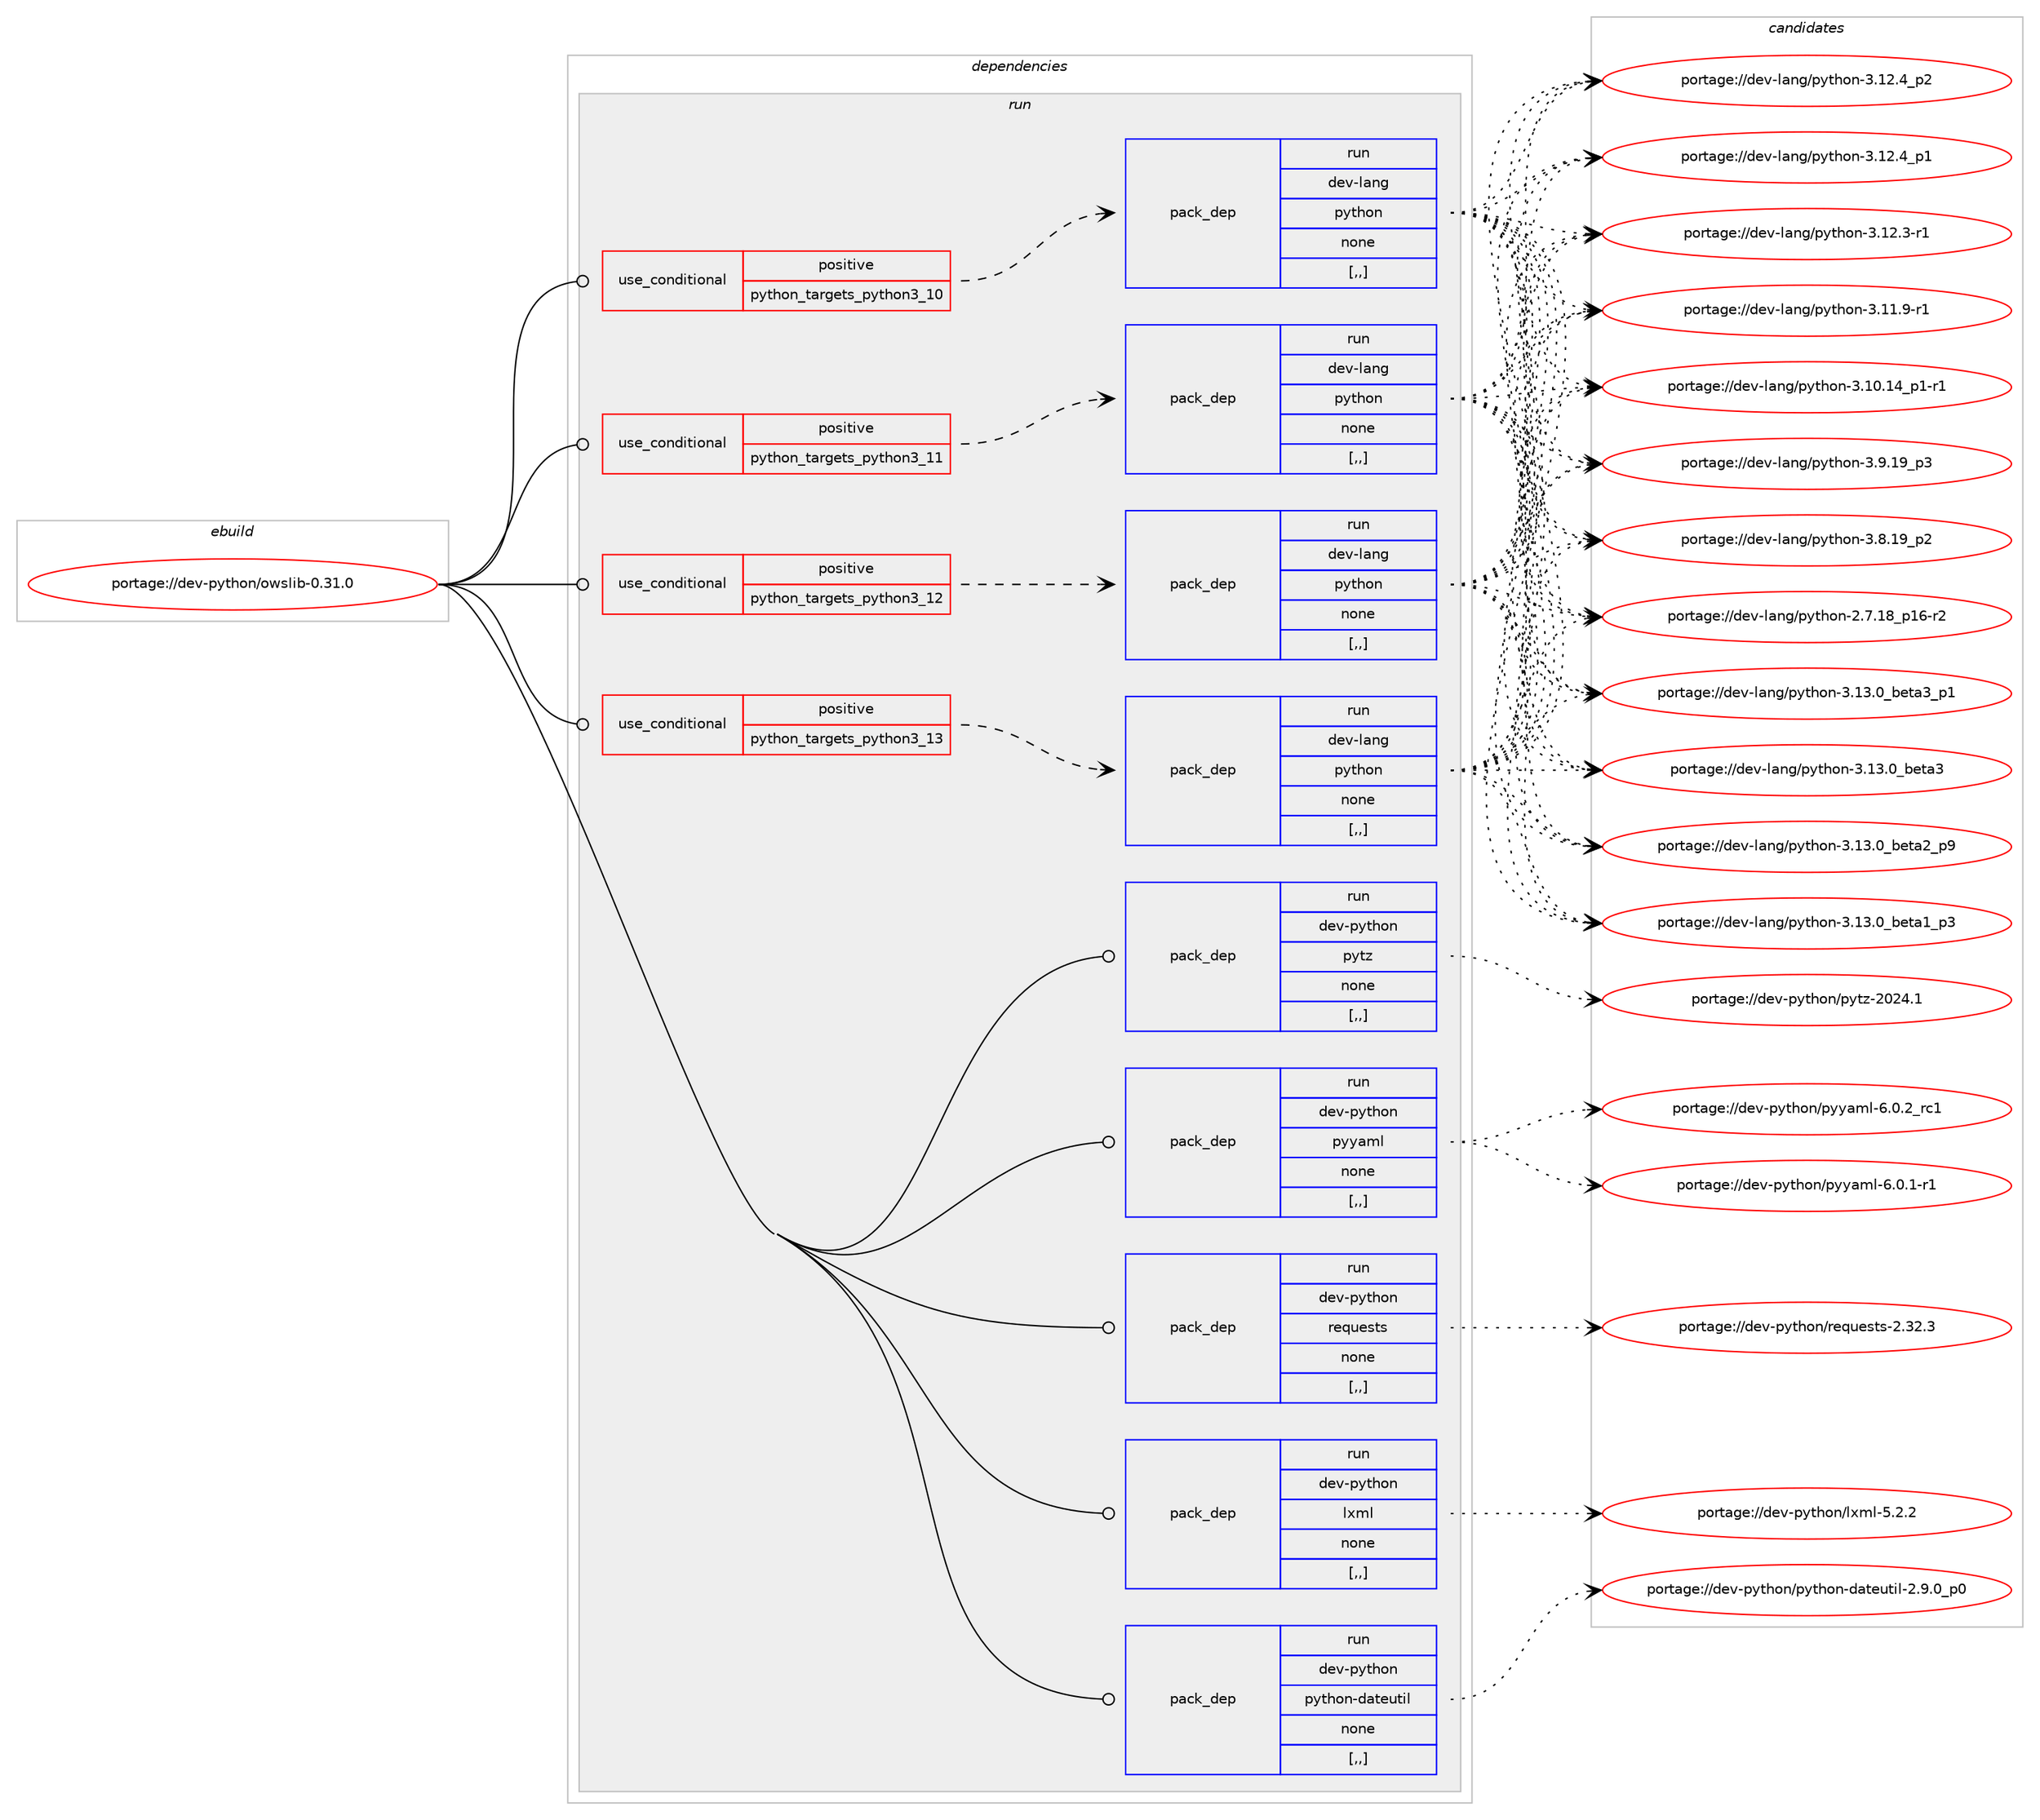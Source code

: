 digraph prolog {

# *************
# Graph options
# *************

newrank=true;
concentrate=true;
compound=true;
graph [rankdir=LR,fontname=Helvetica,fontsize=10,ranksep=1.5];#, ranksep=2.5, nodesep=0.2];
edge  [arrowhead=vee];
node  [fontname=Helvetica,fontsize=10];

# **********
# The ebuild
# **********

subgraph cluster_leftcol {
color=gray;
label=<<i>ebuild</i>>;
id [label="portage://dev-python/owslib-0.31.0", color=red, width=4, href="../dev-python/owslib-0.31.0.svg"];
}

# ****************
# The dependencies
# ****************

subgraph cluster_midcol {
color=gray;
label=<<i>dependencies</i>>;
subgraph cluster_compile {
fillcolor="#eeeeee";
style=filled;
label=<<i>compile</i>>;
}
subgraph cluster_compileandrun {
fillcolor="#eeeeee";
style=filled;
label=<<i>compile and run</i>>;
}
subgraph cluster_run {
fillcolor="#eeeeee";
style=filled;
label=<<i>run</i>>;
subgraph cond35453 {
dependency152923 [label=<<TABLE BORDER="0" CELLBORDER="1" CELLSPACING="0" CELLPADDING="4"><TR><TD ROWSPAN="3" CELLPADDING="10">use_conditional</TD></TR><TR><TD>positive</TD></TR><TR><TD>python_targets_python3_10</TD></TR></TABLE>>, shape=none, color=red];
subgraph pack116221 {
dependency152924 [label=<<TABLE BORDER="0" CELLBORDER="1" CELLSPACING="0" CELLPADDING="4" WIDTH="220"><TR><TD ROWSPAN="6" CELLPADDING="30">pack_dep</TD></TR><TR><TD WIDTH="110">run</TD></TR><TR><TD>dev-lang</TD></TR><TR><TD>python</TD></TR><TR><TD>none</TD></TR><TR><TD>[,,]</TD></TR></TABLE>>, shape=none, color=blue];
}
dependency152923:e -> dependency152924:w [weight=20,style="dashed",arrowhead="vee"];
}
id:e -> dependency152923:w [weight=20,style="solid",arrowhead="odot"];
subgraph cond35454 {
dependency152925 [label=<<TABLE BORDER="0" CELLBORDER="1" CELLSPACING="0" CELLPADDING="4"><TR><TD ROWSPAN="3" CELLPADDING="10">use_conditional</TD></TR><TR><TD>positive</TD></TR><TR><TD>python_targets_python3_11</TD></TR></TABLE>>, shape=none, color=red];
subgraph pack116222 {
dependency152926 [label=<<TABLE BORDER="0" CELLBORDER="1" CELLSPACING="0" CELLPADDING="4" WIDTH="220"><TR><TD ROWSPAN="6" CELLPADDING="30">pack_dep</TD></TR><TR><TD WIDTH="110">run</TD></TR><TR><TD>dev-lang</TD></TR><TR><TD>python</TD></TR><TR><TD>none</TD></TR><TR><TD>[,,]</TD></TR></TABLE>>, shape=none, color=blue];
}
dependency152925:e -> dependency152926:w [weight=20,style="dashed",arrowhead="vee"];
}
id:e -> dependency152925:w [weight=20,style="solid",arrowhead="odot"];
subgraph cond35455 {
dependency152927 [label=<<TABLE BORDER="0" CELLBORDER="1" CELLSPACING="0" CELLPADDING="4"><TR><TD ROWSPAN="3" CELLPADDING="10">use_conditional</TD></TR><TR><TD>positive</TD></TR><TR><TD>python_targets_python3_12</TD></TR></TABLE>>, shape=none, color=red];
subgraph pack116223 {
dependency152928 [label=<<TABLE BORDER="0" CELLBORDER="1" CELLSPACING="0" CELLPADDING="4" WIDTH="220"><TR><TD ROWSPAN="6" CELLPADDING="30">pack_dep</TD></TR><TR><TD WIDTH="110">run</TD></TR><TR><TD>dev-lang</TD></TR><TR><TD>python</TD></TR><TR><TD>none</TD></TR><TR><TD>[,,]</TD></TR></TABLE>>, shape=none, color=blue];
}
dependency152927:e -> dependency152928:w [weight=20,style="dashed",arrowhead="vee"];
}
id:e -> dependency152927:w [weight=20,style="solid",arrowhead="odot"];
subgraph cond35456 {
dependency152929 [label=<<TABLE BORDER="0" CELLBORDER="1" CELLSPACING="0" CELLPADDING="4"><TR><TD ROWSPAN="3" CELLPADDING="10">use_conditional</TD></TR><TR><TD>positive</TD></TR><TR><TD>python_targets_python3_13</TD></TR></TABLE>>, shape=none, color=red];
subgraph pack116224 {
dependency152930 [label=<<TABLE BORDER="0" CELLBORDER="1" CELLSPACING="0" CELLPADDING="4" WIDTH="220"><TR><TD ROWSPAN="6" CELLPADDING="30">pack_dep</TD></TR><TR><TD WIDTH="110">run</TD></TR><TR><TD>dev-lang</TD></TR><TR><TD>python</TD></TR><TR><TD>none</TD></TR><TR><TD>[,,]</TD></TR></TABLE>>, shape=none, color=blue];
}
dependency152929:e -> dependency152930:w [weight=20,style="dashed",arrowhead="vee"];
}
id:e -> dependency152929:w [weight=20,style="solid",arrowhead="odot"];
subgraph pack116225 {
dependency152931 [label=<<TABLE BORDER="0" CELLBORDER="1" CELLSPACING="0" CELLPADDING="4" WIDTH="220"><TR><TD ROWSPAN="6" CELLPADDING="30">pack_dep</TD></TR><TR><TD WIDTH="110">run</TD></TR><TR><TD>dev-python</TD></TR><TR><TD>lxml</TD></TR><TR><TD>none</TD></TR><TR><TD>[,,]</TD></TR></TABLE>>, shape=none, color=blue];
}
id:e -> dependency152931:w [weight=20,style="solid",arrowhead="odot"];
subgraph pack116226 {
dependency152932 [label=<<TABLE BORDER="0" CELLBORDER="1" CELLSPACING="0" CELLPADDING="4" WIDTH="220"><TR><TD ROWSPAN="6" CELLPADDING="30">pack_dep</TD></TR><TR><TD WIDTH="110">run</TD></TR><TR><TD>dev-python</TD></TR><TR><TD>python-dateutil</TD></TR><TR><TD>none</TD></TR><TR><TD>[,,]</TD></TR></TABLE>>, shape=none, color=blue];
}
id:e -> dependency152932:w [weight=20,style="solid",arrowhead="odot"];
subgraph pack116227 {
dependency152933 [label=<<TABLE BORDER="0" CELLBORDER="1" CELLSPACING="0" CELLPADDING="4" WIDTH="220"><TR><TD ROWSPAN="6" CELLPADDING="30">pack_dep</TD></TR><TR><TD WIDTH="110">run</TD></TR><TR><TD>dev-python</TD></TR><TR><TD>pytz</TD></TR><TR><TD>none</TD></TR><TR><TD>[,,]</TD></TR></TABLE>>, shape=none, color=blue];
}
id:e -> dependency152933:w [weight=20,style="solid",arrowhead="odot"];
subgraph pack116228 {
dependency152934 [label=<<TABLE BORDER="0" CELLBORDER="1" CELLSPACING="0" CELLPADDING="4" WIDTH="220"><TR><TD ROWSPAN="6" CELLPADDING="30">pack_dep</TD></TR><TR><TD WIDTH="110">run</TD></TR><TR><TD>dev-python</TD></TR><TR><TD>pyyaml</TD></TR><TR><TD>none</TD></TR><TR><TD>[,,]</TD></TR></TABLE>>, shape=none, color=blue];
}
id:e -> dependency152934:w [weight=20,style="solid",arrowhead="odot"];
subgraph pack116229 {
dependency152935 [label=<<TABLE BORDER="0" CELLBORDER="1" CELLSPACING="0" CELLPADDING="4" WIDTH="220"><TR><TD ROWSPAN="6" CELLPADDING="30">pack_dep</TD></TR><TR><TD WIDTH="110">run</TD></TR><TR><TD>dev-python</TD></TR><TR><TD>requests</TD></TR><TR><TD>none</TD></TR><TR><TD>[,,]</TD></TR></TABLE>>, shape=none, color=blue];
}
id:e -> dependency152935:w [weight=20,style="solid",arrowhead="odot"];
}
}

# **************
# The candidates
# **************

subgraph cluster_choices {
rank=same;
color=gray;
label=<<i>candidates</i>>;

subgraph choice116221 {
color=black;
nodesep=1;
choice10010111845108971101034711212111610411111045514649514648959810111697519511249 [label="portage://dev-lang/python-3.13.0_beta3_p1", color=red, width=4,href="../dev-lang/python-3.13.0_beta3_p1.svg"];
choice1001011184510897110103471121211161041111104551464951464895981011169751 [label="portage://dev-lang/python-3.13.0_beta3", color=red, width=4,href="../dev-lang/python-3.13.0_beta3.svg"];
choice10010111845108971101034711212111610411111045514649514648959810111697509511257 [label="portage://dev-lang/python-3.13.0_beta2_p9", color=red, width=4,href="../dev-lang/python-3.13.0_beta2_p9.svg"];
choice10010111845108971101034711212111610411111045514649514648959810111697499511251 [label="portage://dev-lang/python-3.13.0_beta1_p3", color=red, width=4,href="../dev-lang/python-3.13.0_beta1_p3.svg"];
choice100101118451089711010347112121116104111110455146495046529511250 [label="portage://dev-lang/python-3.12.4_p2", color=red, width=4,href="../dev-lang/python-3.12.4_p2.svg"];
choice100101118451089711010347112121116104111110455146495046529511249 [label="portage://dev-lang/python-3.12.4_p1", color=red, width=4,href="../dev-lang/python-3.12.4_p1.svg"];
choice100101118451089711010347112121116104111110455146495046514511449 [label="portage://dev-lang/python-3.12.3-r1", color=red, width=4,href="../dev-lang/python-3.12.3-r1.svg"];
choice100101118451089711010347112121116104111110455146494946574511449 [label="portage://dev-lang/python-3.11.9-r1", color=red, width=4,href="../dev-lang/python-3.11.9-r1.svg"];
choice100101118451089711010347112121116104111110455146494846495295112494511449 [label="portage://dev-lang/python-3.10.14_p1-r1", color=red, width=4,href="../dev-lang/python-3.10.14_p1-r1.svg"];
choice100101118451089711010347112121116104111110455146574649579511251 [label="portage://dev-lang/python-3.9.19_p3", color=red, width=4,href="../dev-lang/python-3.9.19_p3.svg"];
choice100101118451089711010347112121116104111110455146564649579511250 [label="portage://dev-lang/python-3.8.19_p2", color=red, width=4,href="../dev-lang/python-3.8.19_p2.svg"];
choice100101118451089711010347112121116104111110455046554649569511249544511450 [label="portage://dev-lang/python-2.7.18_p16-r2", color=red, width=4,href="../dev-lang/python-2.7.18_p16-r2.svg"];
dependency152924:e -> choice10010111845108971101034711212111610411111045514649514648959810111697519511249:w [style=dotted,weight="100"];
dependency152924:e -> choice1001011184510897110103471121211161041111104551464951464895981011169751:w [style=dotted,weight="100"];
dependency152924:e -> choice10010111845108971101034711212111610411111045514649514648959810111697509511257:w [style=dotted,weight="100"];
dependency152924:e -> choice10010111845108971101034711212111610411111045514649514648959810111697499511251:w [style=dotted,weight="100"];
dependency152924:e -> choice100101118451089711010347112121116104111110455146495046529511250:w [style=dotted,weight="100"];
dependency152924:e -> choice100101118451089711010347112121116104111110455146495046529511249:w [style=dotted,weight="100"];
dependency152924:e -> choice100101118451089711010347112121116104111110455146495046514511449:w [style=dotted,weight="100"];
dependency152924:e -> choice100101118451089711010347112121116104111110455146494946574511449:w [style=dotted,weight="100"];
dependency152924:e -> choice100101118451089711010347112121116104111110455146494846495295112494511449:w [style=dotted,weight="100"];
dependency152924:e -> choice100101118451089711010347112121116104111110455146574649579511251:w [style=dotted,weight="100"];
dependency152924:e -> choice100101118451089711010347112121116104111110455146564649579511250:w [style=dotted,weight="100"];
dependency152924:e -> choice100101118451089711010347112121116104111110455046554649569511249544511450:w [style=dotted,weight="100"];
}
subgraph choice116222 {
color=black;
nodesep=1;
choice10010111845108971101034711212111610411111045514649514648959810111697519511249 [label="portage://dev-lang/python-3.13.0_beta3_p1", color=red, width=4,href="../dev-lang/python-3.13.0_beta3_p1.svg"];
choice1001011184510897110103471121211161041111104551464951464895981011169751 [label="portage://dev-lang/python-3.13.0_beta3", color=red, width=4,href="../dev-lang/python-3.13.0_beta3.svg"];
choice10010111845108971101034711212111610411111045514649514648959810111697509511257 [label="portage://dev-lang/python-3.13.0_beta2_p9", color=red, width=4,href="../dev-lang/python-3.13.0_beta2_p9.svg"];
choice10010111845108971101034711212111610411111045514649514648959810111697499511251 [label="portage://dev-lang/python-3.13.0_beta1_p3", color=red, width=4,href="../dev-lang/python-3.13.0_beta1_p3.svg"];
choice100101118451089711010347112121116104111110455146495046529511250 [label="portage://dev-lang/python-3.12.4_p2", color=red, width=4,href="../dev-lang/python-3.12.4_p2.svg"];
choice100101118451089711010347112121116104111110455146495046529511249 [label="portage://dev-lang/python-3.12.4_p1", color=red, width=4,href="../dev-lang/python-3.12.4_p1.svg"];
choice100101118451089711010347112121116104111110455146495046514511449 [label="portage://dev-lang/python-3.12.3-r1", color=red, width=4,href="../dev-lang/python-3.12.3-r1.svg"];
choice100101118451089711010347112121116104111110455146494946574511449 [label="portage://dev-lang/python-3.11.9-r1", color=red, width=4,href="../dev-lang/python-3.11.9-r1.svg"];
choice100101118451089711010347112121116104111110455146494846495295112494511449 [label="portage://dev-lang/python-3.10.14_p1-r1", color=red, width=4,href="../dev-lang/python-3.10.14_p1-r1.svg"];
choice100101118451089711010347112121116104111110455146574649579511251 [label="portage://dev-lang/python-3.9.19_p3", color=red, width=4,href="../dev-lang/python-3.9.19_p3.svg"];
choice100101118451089711010347112121116104111110455146564649579511250 [label="portage://dev-lang/python-3.8.19_p2", color=red, width=4,href="../dev-lang/python-3.8.19_p2.svg"];
choice100101118451089711010347112121116104111110455046554649569511249544511450 [label="portage://dev-lang/python-2.7.18_p16-r2", color=red, width=4,href="../dev-lang/python-2.7.18_p16-r2.svg"];
dependency152926:e -> choice10010111845108971101034711212111610411111045514649514648959810111697519511249:w [style=dotted,weight="100"];
dependency152926:e -> choice1001011184510897110103471121211161041111104551464951464895981011169751:w [style=dotted,weight="100"];
dependency152926:e -> choice10010111845108971101034711212111610411111045514649514648959810111697509511257:w [style=dotted,weight="100"];
dependency152926:e -> choice10010111845108971101034711212111610411111045514649514648959810111697499511251:w [style=dotted,weight="100"];
dependency152926:e -> choice100101118451089711010347112121116104111110455146495046529511250:w [style=dotted,weight="100"];
dependency152926:e -> choice100101118451089711010347112121116104111110455146495046529511249:w [style=dotted,weight="100"];
dependency152926:e -> choice100101118451089711010347112121116104111110455146495046514511449:w [style=dotted,weight="100"];
dependency152926:e -> choice100101118451089711010347112121116104111110455146494946574511449:w [style=dotted,weight="100"];
dependency152926:e -> choice100101118451089711010347112121116104111110455146494846495295112494511449:w [style=dotted,weight="100"];
dependency152926:e -> choice100101118451089711010347112121116104111110455146574649579511251:w [style=dotted,weight="100"];
dependency152926:e -> choice100101118451089711010347112121116104111110455146564649579511250:w [style=dotted,weight="100"];
dependency152926:e -> choice100101118451089711010347112121116104111110455046554649569511249544511450:w [style=dotted,weight="100"];
}
subgraph choice116223 {
color=black;
nodesep=1;
choice10010111845108971101034711212111610411111045514649514648959810111697519511249 [label="portage://dev-lang/python-3.13.0_beta3_p1", color=red, width=4,href="../dev-lang/python-3.13.0_beta3_p1.svg"];
choice1001011184510897110103471121211161041111104551464951464895981011169751 [label="portage://dev-lang/python-3.13.0_beta3", color=red, width=4,href="../dev-lang/python-3.13.0_beta3.svg"];
choice10010111845108971101034711212111610411111045514649514648959810111697509511257 [label="portage://dev-lang/python-3.13.0_beta2_p9", color=red, width=4,href="../dev-lang/python-3.13.0_beta2_p9.svg"];
choice10010111845108971101034711212111610411111045514649514648959810111697499511251 [label="portage://dev-lang/python-3.13.0_beta1_p3", color=red, width=4,href="../dev-lang/python-3.13.0_beta1_p3.svg"];
choice100101118451089711010347112121116104111110455146495046529511250 [label="portage://dev-lang/python-3.12.4_p2", color=red, width=4,href="../dev-lang/python-3.12.4_p2.svg"];
choice100101118451089711010347112121116104111110455146495046529511249 [label="portage://dev-lang/python-3.12.4_p1", color=red, width=4,href="../dev-lang/python-3.12.4_p1.svg"];
choice100101118451089711010347112121116104111110455146495046514511449 [label="portage://dev-lang/python-3.12.3-r1", color=red, width=4,href="../dev-lang/python-3.12.3-r1.svg"];
choice100101118451089711010347112121116104111110455146494946574511449 [label="portage://dev-lang/python-3.11.9-r1", color=red, width=4,href="../dev-lang/python-3.11.9-r1.svg"];
choice100101118451089711010347112121116104111110455146494846495295112494511449 [label="portage://dev-lang/python-3.10.14_p1-r1", color=red, width=4,href="../dev-lang/python-3.10.14_p1-r1.svg"];
choice100101118451089711010347112121116104111110455146574649579511251 [label="portage://dev-lang/python-3.9.19_p3", color=red, width=4,href="../dev-lang/python-3.9.19_p3.svg"];
choice100101118451089711010347112121116104111110455146564649579511250 [label="portage://dev-lang/python-3.8.19_p2", color=red, width=4,href="../dev-lang/python-3.8.19_p2.svg"];
choice100101118451089711010347112121116104111110455046554649569511249544511450 [label="portage://dev-lang/python-2.7.18_p16-r2", color=red, width=4,href="../dev-lang/python-2.7.18_p16-r2.svg"];
dependency152928:e -> choice10010111845108971101034711212111610411111045514649514648959810111697519511249:w [style=dotted,weight="100"];
dependency152928:e -> choice1001011184510897110103471121211161041111104551464951464895981011169751:w [style=dotted,weight="100"];
dependency152928:e -> choice10010111845108971101034711212111610411111045514649514648959810111697509511257:w [style=dotted,weight="100"];
dependency152928:e -> choice10010111845108971101034711212111610411111045514649514648959810111697499511251:w [style=dotted,weight="100"];
dependency152928:e -> choice100101118451089711010347112121116104111110455146495046529511250:w [style=dotted,weight="100"];
dependency152928:e -> choice100101118451089711010347112121116104111110455146495046529511249:w [style=dotted,weight="100"];
dependency152928:e -> choice100101118451089711010347112121116104111110455146495046514511449:w [style=dotted,weight="100"];
dependency152928:e -> choice100101118451089711010347112121116104111110455146494946574511449:w [style=dotted,weight="100"];
dependency152928:e -> choice100101118451089711010347112121116104111110455146494846495295112494511449:w [style=dotted,weight="100"];
dependency152928:e -> choice100101118451089711010347112121116104111110455146574649579511251:w [style=dotted,weight="100"];
dependency152928:e -> choice100101118451089711010347112121116104111110455146564649579511250:w [style=dotted,weight="100"];
dependency152928:e -> choice100101118451089711010347112121116104111110455046554649569511249544511450:w [style=dotted,weight="100"];
}
subgraph choice116224 {
color=black;
nodesep=1;
choice10010111845108971101034711212111610411111045514649514648959810111697519511249 [label="portage://dev-lang/python-3.13.0_beta3_p1", color=red, width=4,href="../dev-lang/python-3.13.0_beta3_p1.svg"];
choice1001011184510897110103471121211161041111104551464951464895981011169751 [label="portage://dev-lang/python-3.13.0_beta3", color=red, width=4,href="../dev-lang/python-3.13.0_beta3.svg"];
choice10010111845108971101034711212111610411111045514649514648959810111697509511257 [label="portage://dev-lang/python-3.13.0_beta2_p9", color=red, width=4,href="../dev-lang/python-3.13.0_beta2_p9.svg"];
choice10010111845108971101034711212111610411111045514649514648959810111697499511251 [label="portage://dev-lang/python-3.13.0_beta1_p3", color=red, width=4,href="../dev-lang/python-3.13.0_beta1_p3.svg"];
choice100101118451089711010347112121116104111110455146495046529511250 [label="portage://dev-lang/python-3.12.4_p2", color=red, width=4,href="../dev-lang/python-3.12.4_p2.svg"];
choice100101118451089711010347112121116104111110455146495046529511249 [label="portage://dev-lang/python-3.12.4_p1", color=red, width=4,href="../dev-lang/python-3.12.4_p1.svg"];
choice100101118451089711010347112121116104111110455146495046514511449 [label="portage://dev-lang/python-3.12.3-r1", color=red, width=4,href="../dev-lang/python-3.12.3-r1.svg"];
choice100101118451089711010347112121116104111110455146494946574511449 [label="portage://dev-lang/python-3.11.9-r1", color=red, width=4,href="../dev-lang/python-3.11.9-r1.svg"];
choice100101118451089711010347112121116104111110455146494846495295112494511449 [label="portage://dev-lang/python-3.10.14_p1-r1", color=red, width=4,href="../dev-lang/python-3.10.14_p1-r1.svg"];
choice100101118451089711010347112121116104111110455146574649579511251 [label="portage://dev-lang/python-3.9.19_p3", color=red, width=4,href="../dev-lang/python-3.9.19_p3.svg"];
choice100101118451089711010347112121116104111110455146564649579511250 [label="portage://dev-lang/python-3.8.19_p2", color=red, width=4,href="../dev-lang/python-3.8.19_p2.svg"];
choice100101118451089711010347112121116104111110455046554649569511249544511450 [label="portage://dev-lang/python-2.7.18_p16-r2", color=red, width=4,href="../dev-lang/python-2.7.18_p16-r2.svg"];
dependency152930:e -> choice10010111845108971101034711212111610411111045514649514648959810111697519511249:w [style=dotted,weight="100"];
dependency152930:e -> choice1001011184510897110103471121211161041111104551464951464895981011169751:w [style=dotted,weight="100"];
dependency152930:e -> choice10010111845108971101034711212111610411111045514649514648959810111697509511257:w [style=dotted,weight="100"];
dependency152930:e -> choice10010111845108971101034711212111610411111045514649514648959810111697499511251:w [style=dotted,weight="100"];
dependency152930:e -> choice100101118451089711010347112121116104111110455146495046529511250:w [style=dotted,weight="100"];
dependency152930:e -> choice100101118451089711010347112121116104111110455146495046529511249:w [style=dotted,weight="100"];
dependency152930:e -> choice100101118451089711010347112121116104111110455146495046514511449:w [style=dotted,weight="100"];
dependency152930:e -> choice100101118451089711010347112121116104111110455146494946574511449:w [style=dotted,weight="100"];
dependency152930:e -> choice100101118451089711010347112121116104111110455146494846495295112494511449:w [style=dotted,weight="100"];
dependency152930:e -> choice100101118451089711010347112121116104111110455146574649579511251:w [style=dotted,weight="100"];
dependency152930:e -> choice100101118451089711010347112121116104111110455146564649579511250:w [style=dotted,weight="100"];
dependency152930:e -> choice100101118451089711010347112121116104111110455046554649569511249544511450:w [style=dotted,weight="100"];
}
subgraph choice116225 {
color=black;
nodesep=1;
choice1001011184511212111610411111047108120109108455346504650 [label="portage://dev-python/lxml-5.2.2", color=red, width=4,href="../dev-python/lxml-5.2.2.svg"];
dependency152931:e -> choice1001011184511212111610411111047108120109108455346504650:w [style=dotted,weight="100"];
}
subgraph choice116226 {
color=black;
nodesep=1;
choice100101118451121211161041111104711212111610411111045100971161011171161051084550465746489511248 [label="portage://dev-python/python-dateutil-2.9.0_p0", color=red, width=4,href="../dev-python/python-dateutil-2.9.0_p0.svg"];
dependency152932:e -> choice100101118451121211161041111104711212111610411111045100971161011171161051084550465746489511248:w [style=dotted,weight="100"];
}
subgraph choice116227 {
color=black;
nodesep=1;
choice100101118451121211161041111104711212111612245504850524649 [label="portage://dev-python/pytz-2024.1", color=red, width=4,href="../dev-python/pytz-2024.1.svg"];
dependency152933:e -> choice100101118451121211161041111104711212111612245504850524649:w [style=dotted,weight="100"];
}
subgraph choice116228 {
color=black;
nodesep=1;
choice100101118451121211161041111104711212112197109108455446484650951149949 [label="portage://dev-python/pyyaml-6.0.2_rc1", color=red, width=4,href="../dev-python/pyyaml-6.0.2_rc1.svg"];
choice1001011184511212111610411111047112121121971091084554464846494511449 [label="portage://dev-python/pyyaml-6.0.1-r1", color=red, width=4,href="../dev-python/pyyaml-6.0.1-r1.svg"];
dependency152934:e -> choice100101118451121211161041111104711212112197109108455446484650951149949:w [style=dotted,weight="100"];
dependency152934:e -> choice1001011184511212111610411111047112121121971091084554464846494511449:w [style=dotted,weight="100"];
}
subgraph choice116229 {
color=black;
nodesep=1;
choice100101118451121211161041111104711410111311710111511611545504651504651 [label="portage://dev-python/requests-2.32.3", color=red, width=4,href="../dev-python/requests-2.32.3.svg"];
dependency152935:e -> choice100101118451121211161041111104711410111311710111511611545504651504651:w [style=dotted,weight="100"];
}
}

}
